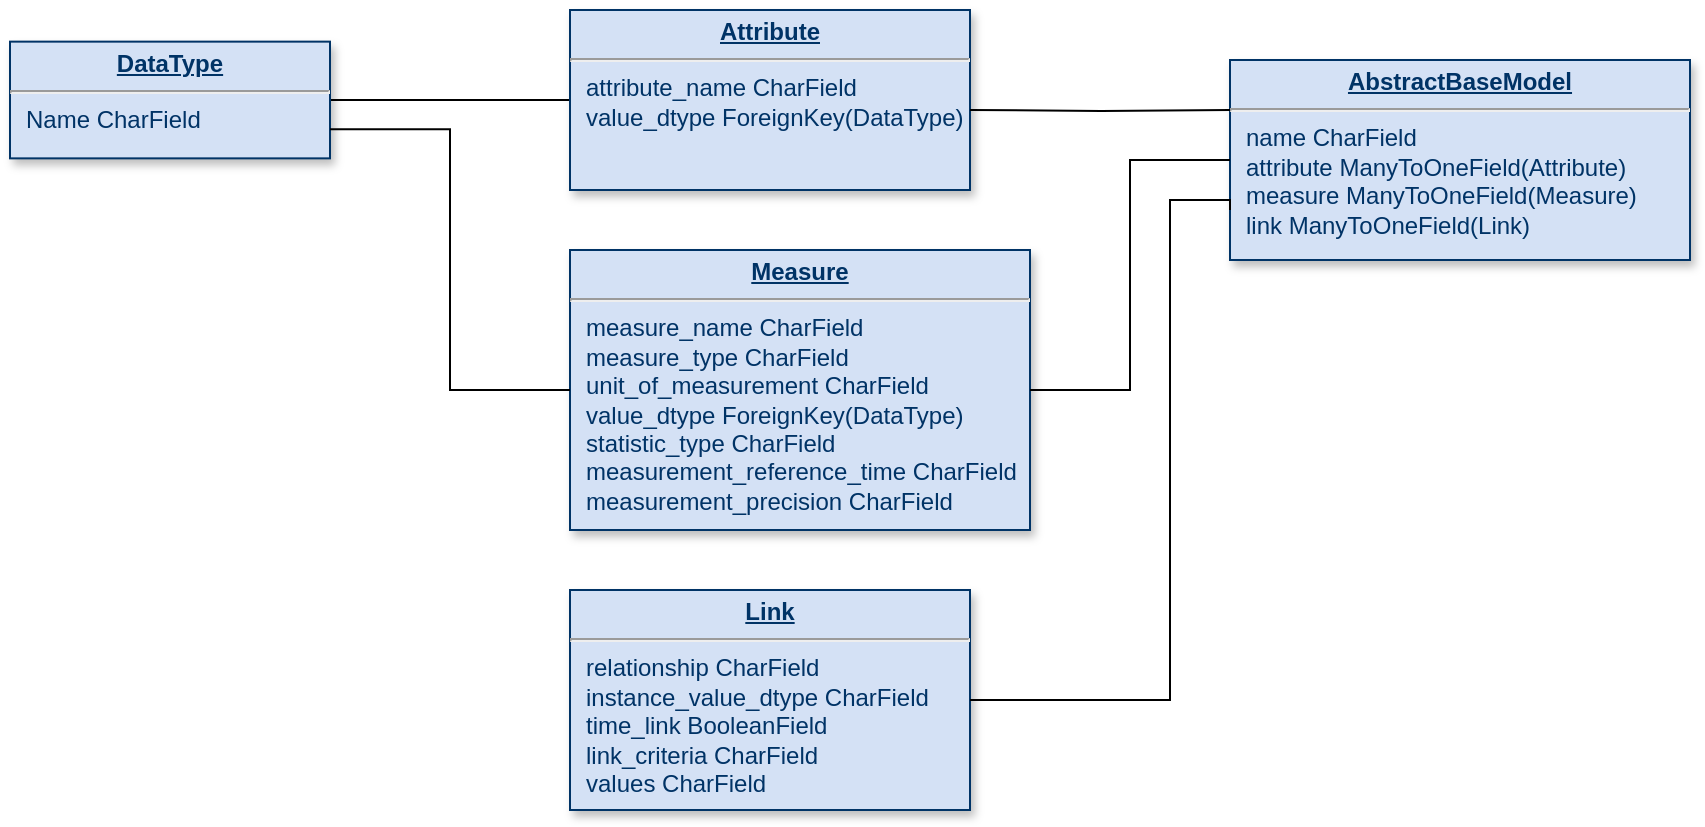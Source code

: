 <mxfile version="13.8.0" type="github">
  <diagram name="Page-1" id="efa7a0a1-bf9b-a30e-e6df-94a7791c09e9">
    <mxGraphModel dx="868" dy="491" grid="1" gridSize="10" guides="1" tooltips="1" connect="1" arrows="1" fold="1" page="1" pageScale="1" pageWidth="826" pageHeight="1169" background="#ffffff" math="0" shadow="0">
      <root>
        <mxCell id="0" />
        <mxCell id="1" parent="0" />
        <mxCell id="dLQtuvFmYOMqUXObBdYa-115" style="edgeStyle=orthogonalEdgeStyle;rounded=0;orthogonalLoop=1;jettySize=auto;html=1;entryX=0;entryY=0.5;entryDx=0;entryDy=0;endArrow=none;endFill=0;" edge="1" parent="1" source="25" target="dLQtuvFmYOMqUXObBdYa-114">
          <mxGeometry relative="1" as="geometry" />
        </mxCell>
        <mxCell id="25" value="&lt;p style=&quot;margin: 0px ; margin-top: 4px ; text-align: center ; text-decoration: underline&quot;&gt;&lt;b&gt;DataType&lt;/b&gt;&lt;/p&gt;&lt;hr&gt;&lt;p style=&quot;margin: 0px ; margin-left: 8px&quot;&gt;Name CharField&lt;/p&gt;" style="verticalAlign=top;align=left;overflow=fill;fontSize=12;fontFamily=Helvetica;html=1;strokeColor=#003366;shadow=1;fillColor=#D4E1F5;fontColor=#003366" parent="1" vertex="1">
          <mxGeometry x="30" y="105.82" width="160" height="58.36" as="geometry" />
        </mxCell>
        <mxCell id="dLQtuvFmYOMqUXObBdYa-114" value="&lt;p style=&quot;margin: 0px ; margin-top: 4px ; text-align: center ; text-decoration: underline&quot;&gt;&lt;b&gt;Attribute&lt;/b&gt;&lt;/p&gt;&lt;hr&gt;&lt;p style=&quot;margin: 0px ; margin-left: 8px&quot;&gt;attribute_name CharField&lt;/p&gt;&lt;p style=&quot;margin: 0px ; margin-left: 8px&quot;&gt;value_dtype ForeignKey(DataType)&lt;/p&gt;" style="verticalAlign=top;align=left;overflow=fill;fontSize=12;fontFamily=Helvetica;html=1;strokeColor=#003366;shadow=1;fillColor=#D4E1F5;fontColor=#003366" vertex="1" parent="1">
          <mxGeometry x="310" y="90" width="200" height="90" as="geometry" />
        </mxCell>
        <mxCell id="dLQtuvFmYOMqUXObBdYa-116" value="&lt;p style=&quot;margin: 0px ; margin-top: 4px ; text-align: center ; text-decoration: underline&quot;&gt;&lt;b&gt;Measure&lt;/b&gt;&lt;/p&gt;&lt;hr&gt;&lt;p style=&quot;margin: 0px ; margin-left: 8px&quot;&gt;measure_name CharField&lt;/p&gt;&lt;p style=&quot;margin: 0px ; margin-left: 8px&quot;&gt;measure_type CharField&lt;/p&gt;&lt;p style=&quot;margin: 0px ; margin-left: 8px&quot;&gt;unit_of_measurement CharField&lt;/p&gt;&lt;p style=&quot;margin: 0px ; margin-left: 8px&quot;&gt;value_dtype ForeignKey(DataType)&lt;br&gt;&lt;/p&gt;&lt;p style=&quot;margin: 0px ; margin-left: 8px&quot;&gt;statistic_type CharField&lt;/p&gt;&lt;p style=&quot;margin: 0px ; margin-left: 8px&quot;&gt;measurement_reference_time CharField&lt;/p&gt;&lt;p style=&quot;margin: 0px ; margin-left: 8px&quot;&gt;measurement_precision CharField&lt;/p&gt;" style="verticalAlign=top;align=left;overflow=fill;fontSize=12;fontFamily=Helvetica;html=1;strokeColor=#003366;shadow=1;fillColor=#D4E1F5;fontColor=#003366" vertex="1" parent="1">
          <mxGeometry x="310" y="210" width="230" height="140" as="geometry" />
        </mxCell>
        <mxCell id="dLQtuvFmYOMqUXObBdYa-117" style="edgeStyle=orthogonalEdgeStyle;rounded=0;orthogonalLoop=1;jettySize=auto;html=1;entryX=0;entryY=0.5;entryDx=0;entryDy=0;endArrow=none;endFill=0;exitX=1;exitY=0.75;exitDx=0;exitDy=0;" edge="1" parent="1" source="25" target="dLQtuvFmYOMqUXObBdYa-116">
          <mxGeometry relative="1" as="geometry">
            <mxPoint x="200" y="145" as="sourcePoint" />
            <mxPoint x="320" y="145" as="targetPoint" />
          </mxGeometry>
        </mxCell>
        <mxCell id="dLQtuvFmYOMqUXObBdYa-118" value="&lt;p style=&quot;margin: 0px ; margin-top: 4px ; text-align: center ; text-decoration: underline&quot;&gt;&lt;b&gt;Link&lt;/b&gt;&lt;/p&gt;&lt;hr&gt;&lt;p style=&quot;margin: 0px ; margin-left: 8px&quot;&gt;relationship CharField&lt;/p&gt;&lt;p style=&quot;margin: 0px ; margin-left: 8px&quot;&gt;instance_value_dtype CharField&lt;/p&gt;&lt;p style=&quot;margin: 0px ; margin-left: 8px&quot;&gt;time_link BooleanField&lt;/p&gt;&lt;p style=&quot;margin: 0px ; margin-left: 8px&quot;&gt;link_criteria CharField&lt;/p&gt;&lt;p style=&quot;margin: 0px ; margin-left: 8px&quot;&gt;values CharField&lt;/p&gt;" style="verticalAlign=top;align=left;overflow=fill;fontSize=12;fontFamily=Helvetica;html=1;strokeColor=#003366;shadow=1;fillColor=#D4E1F5;fontColor=#003366" vertex="1" parent="1">
          <mxGeometry x="310" y="380" width="200" height="110" as="geometry" />
        </mxCell>
        <mxCell id="dLQtuvFmYOMqUXObBdYa-119" value="&lt;p style=&quot;margin: 0px ; margin-top: 4px ; text-align: center ; text-decoration: underline&quot;&gt;&lt;b&gt;AbstractBaseModel&lt;/b&gt;&lt;/p&gt;&lt;hr&gt;&lt;p style=&quot;margin: 0px ; margin-left: 8px&quot;&gt;name CharField&lt;/p&gt;&lt;p style=&quot;margin: 0px ; margin-left: 8px&quot;&gt;attribute ManyToOneField(Attribute)&lt;/p&gt;&lt;p style=&quot;margin: 0px ; margin-left: 8px&quot;&gt;measure ManyToOneField(Measure)&lt;/p&gt;&lt;p style=&quot;margin: 0px ; margin-left: 8px&quot;&gt;link ManyToOneField(Link)&lt;/p&gt;" style="verticalAlign=top;align=left;overflow=fill;fontSize=12;fontFamily=Helvetica;html=1;strokeColor=#003366;shadow=1;fillColor=#D4E1F5;fontColor=#003366" vertex="1" parent="1">
          <mxGeometry x="640" y="115" width="230" height="100" as="geometry" />
        </mxCell>
        <mxCell id="dLQtuvFmYOMqUXObBdYa-120" style="edgeStyle=orthogonalEdgeStyle;rounded=0;orthogonalLoop=1;jettySize=auto;html=1;entryX=0;entryY=0.25;entryDx=0;entryDy=0;endArrow=none;endFill=0;" edge="1" parent="1" target="dLQtuvFmYOMqUXObBdYa-119">
          <mxGeometry relative="1" as="geometry">
            <mxPoint x="510" y="140" as="sourcePoint" />
            <mxPoint x="630" y="139.5" as="targetPoint" />
          </mxGeometry>
        </mxCell>
        <mxCell id="dLQtuvFmYOMqUXObBdYa-122" style="edgeStyle=orthogonalEdgeStyle;rounded=0;orthogonalLoop=1;jettySize=auto;html=1;entryX=0;entryY=0.5;entryDx=0;entryDy=0;endArrow=none;endFill=0;exitX=1;exitY=0.5;exitDx=0;exitDy=0;" edge="1" parent="1" source="dLQtuvFmYOMqUXObBdYa-116" target="dLQtuvFmYOMqUXObBdYa-119">
          <mxGeometry relative="1" as="geometry">
            <mxPoint x="520" y="150" as="sourcePoint" />
            <mxPoint x="650" y="150" as="targetPoint" />
          </mxGeometry>
        </mxCell>
        <mxCell id="dLQtuvFmYOMqUXObBdYa-123" style="edgeStyle=orthogonalEdgeStyle;rounded=0;orthogonalLoop=1;jettySize=auto;html=1;entryX=0;entryY=0.75;entryDx=0;entryDy=0;endArrow=none;endFill=0;exitX=1;exitY=0.5;exitDx=0;exitDy=0;" edge="1" parent="1" source="dLQtuvFmYOMqUXObBdYa-118" target="dLQtuvFmYOMqUXObBdYa-119">
          <mxGeometry relative="1" as="geometry">
            <mxPoint x="550" y="290" as="sourcePoint" />
            <mxPoint x="650" y="170" as="targetPoint" />
            <Array as="points">
              <mxPoint x="610" y="435" />
              <mxPoint x="610" y="185" />
            </Array>
          </mxGeometry>
        </mxCell>
      </root>
    </mxGraphModel>
  </diagram>
</mxfile>
